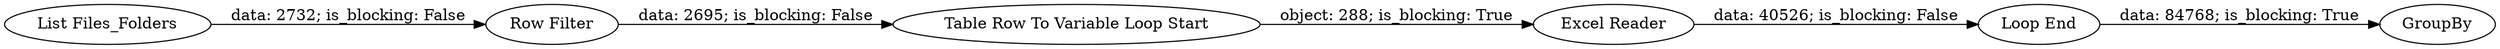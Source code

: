 digraph {
	"-7900489579829240791_5" [label="Excel Reader"]
	"-7900489579829240791_1" [label="List Files_Folders"]
	"-7900489579829240791_3" [label="Row Filter"]
	"-7900489579829240791_7" [label=GroupBy]
	"-7900489579829240791_6" [label="Loop End"]
	"-7900489579829240791_4" [label="Table Row To Variable Loop Start"]
	"-7900489579829240791_1" -> "-7900489579829240791_3" [label="data: 2732; is_blocking: False"]
	"-7900489579829240791_3" -> "-7900489579829240791_4" [label="data: 2695; is_blocking: False"]
	"-7900489579829240791_4" -> "-7900489579829240791_5" [label="object: 288; is_blocking: True"]
	"-7900489579829240791_5" -> "-7900489579829240791_6" [label="data: 40526; is_blocking: False"]
	"-7900489579829240791_6" -> "-7900489579829240791_7" [label="data: 84768; is_blocking: True"]
	rankdir=LR
}

